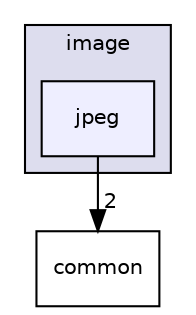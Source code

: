 digraph "C:/microchip/harmony3/gfx/middleware/legato/library/src/gfx/legato/image/jpeg" {
  compound=true
  node [ fontsize="10", fontname="Helvetica"];
  edge [ labelfontsize="10", labelfontname="Helvetica"];
  subgraph clusterdir_c43e76bd24ab4aaf6fcd839448542a16 {
    graph [ bgcolor="#ddddee", pencolor="black", label="image" fontname="Helvetica", fontsize="10", URL="dir_c43e76bd24ab4aaf6fcd839448542a16.html"]
  dir_c9a42a9715a885ff66c69ce9c986435c [shape=box, label="jpeg", style="filled", fillcolor="#eeeeff", pencolor="black", URL="dir_c9a42a9715a885ff66c69ce9c986435c.html"];
  }
  dir_b3f224f181338695a4734ca3080f2eb5 [shape=box label="common" URL="dir_b3f224f181338695a4734ca3080f2eb5.html"];
  dir_c9a42a9715a885ff66c69ce9c986435c->dir_b3f224f181338695a4734ca3080f2eb5 [headlabel="2", labeldistance=1.5 headhref="dir_000081_000076.html"];
}
